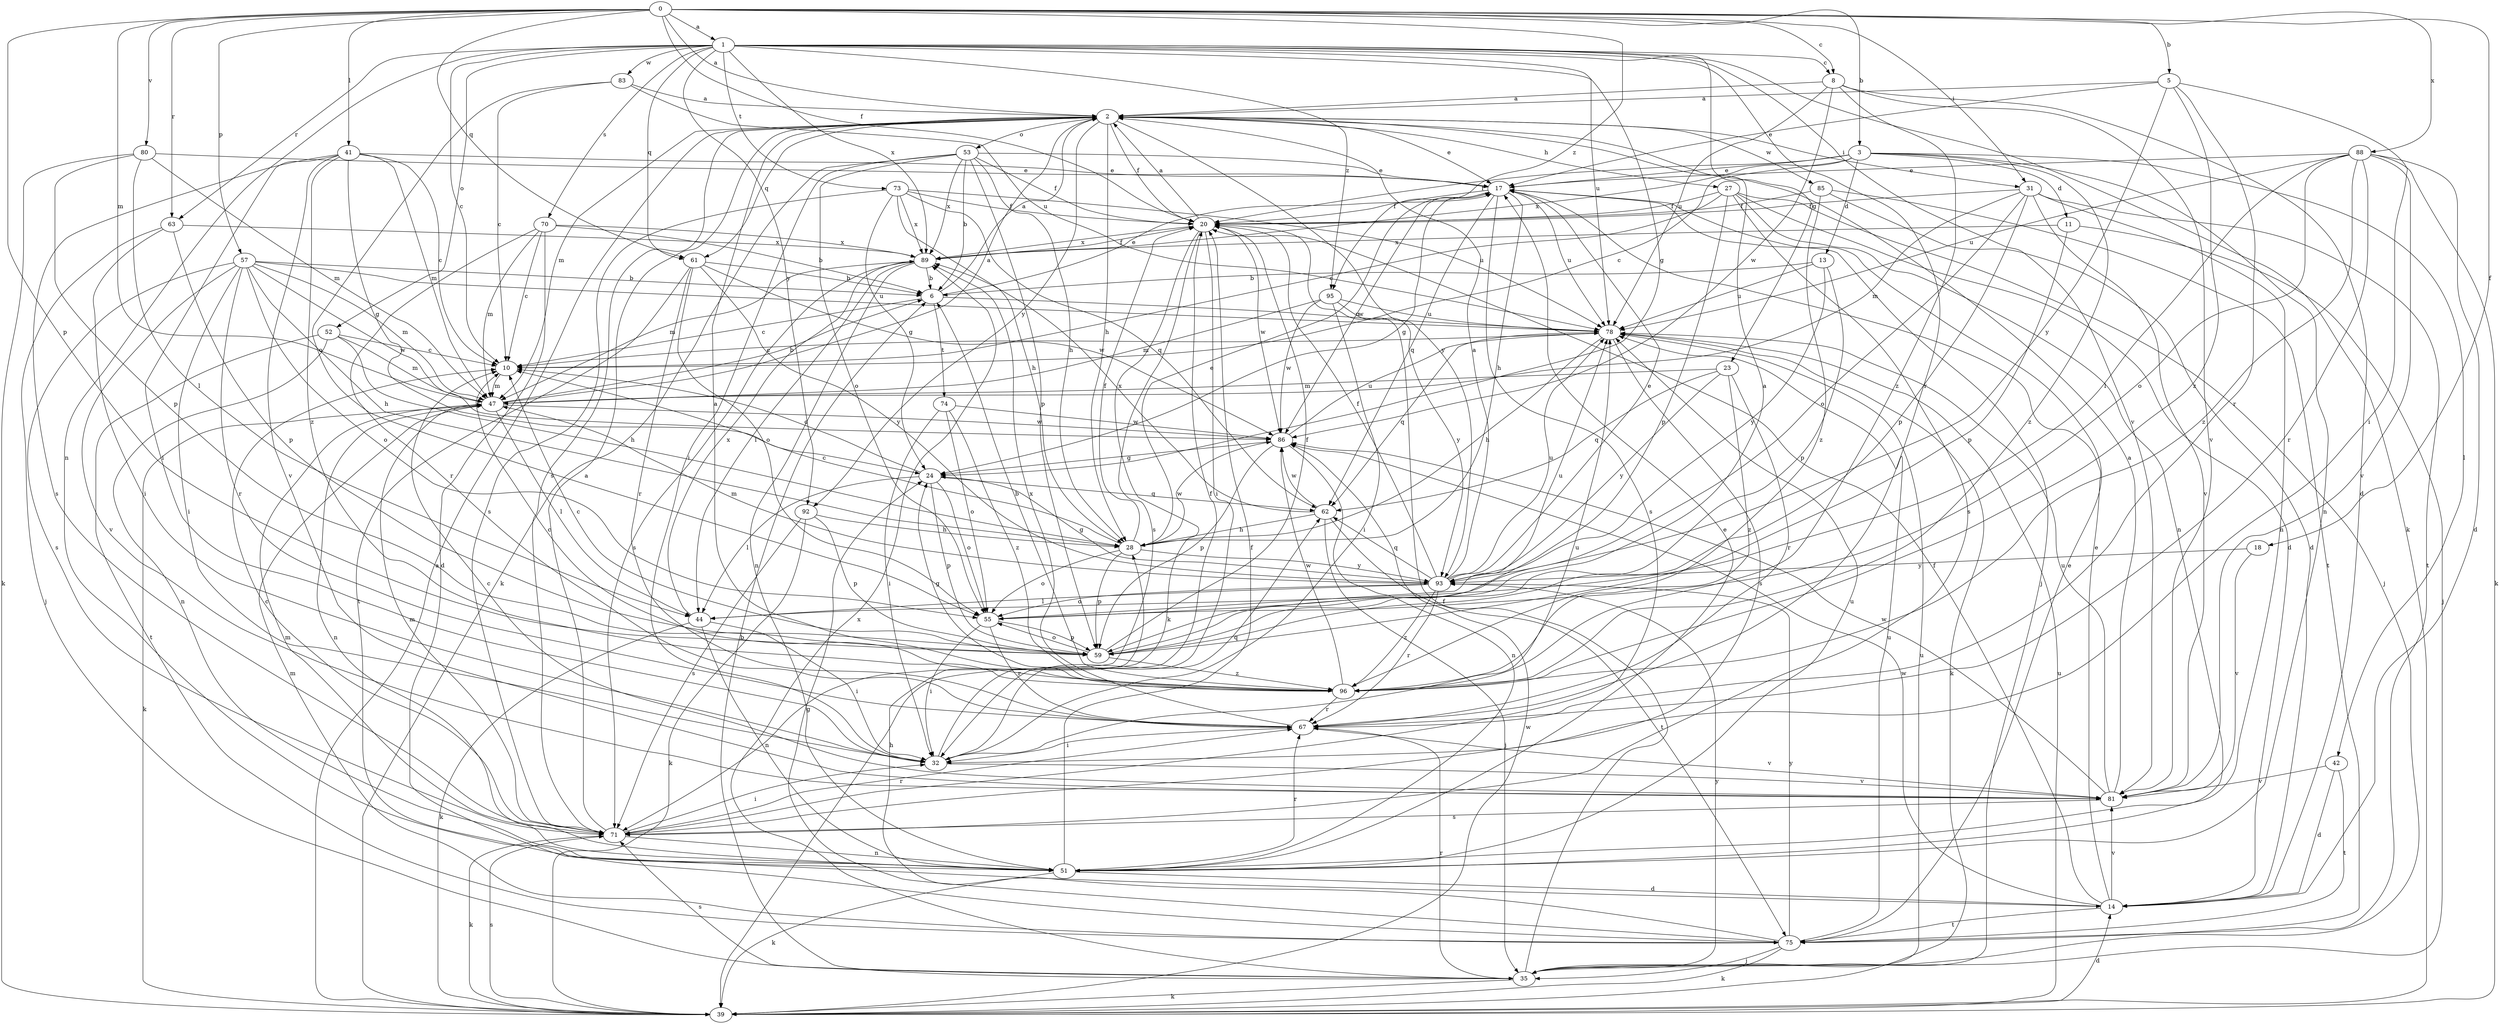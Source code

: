 strict digraph  {
0;
1;
2;
3;
5;
6;
8;
10;
11;
13;
14;
17;
18;
20;
23;
24;
27;
28;
31;
32;
35;
39;
41;
42;
44;
47;
51;
52;
53;
55;
57;
59;
61;
62;
63;
67;
70;
71;
73;
74;
75;
78;
80;
81;
83;
85;
86;
88;
89;
92;
93;
95;
96;
0 -> 1  [label=a];
0 -> 2  [label=a];
0 -> 3  [label=b];
0 -> 5  [label=b];
0 -> 8  [label=c];
0 -> 18  [label=f];
0 -> 20  [label=f];
0 -> 31  [label=i];
0 -> 41  [label=l];
0 -> 47  [label=m];
0 -> 57  [label=p];
0 -> 59  [label=p];
0 -> 61  [label=q];
0 -> 63  [label=r];
0 -> 80  [label=v];
0 -> 88  [label=x];
0 -> 95  [label=z];
1 -> 8  [label=c];
1 -> 10  [label=c];
1 -> 23  [label=g];
1 -> 24  [label=g];
1 -> 39  [label=k];
1 -> 51  [label=n];
1 -> 52  [label=o];
1 -> 61  [label=q];
1 -> 63  [label=r];
1 -> 67  [label=r];
1 -> 70  [label=s];
1 -> 73  [label=t];
1 -> 78  [label=u];
1 -> 81  [label=v];
1 -> 83  [label=w];
1 -> 89  [label=x];
1 -> 92  [label=y];
1 -> 95  [label=z];
2 -> 17  [label=e];
2 -> 20  [label=f];
2 -> 27  [label=h];
2 -> 28  [label=h];
2 -> 31  [label=i];
2 -> 47  [label=m];
2 -> 53  [label=o];
2 -> 61  [label=q];
2 -> 71  [label=s];
2 -> 85  [label=w];
2 -> 92  [label=y];
2 -> 93  [label=y];
3 -> 10  [label=c];
3 -> 11  [label=d];
3 -> 13  [label=d];
3 -> 17  [label=e];
3 -> 20  [label=f];
3 -> 42  [label=l];
3 -> 51  [label=n];
3 -> 89  [label=x];
3 -> 96  [label=z];
5 -> 2  [label=a];
5 -> 17  [label=e];
5 -> 32  [label=i];
5 -> 67  [label=r];
5 -> 93  [label=y];
5 -> 96  [label=z];
6 -> 2  [label=a];
6 -> 10  [label=c];
6 -> 17  [label=e];
6 -> 74  [label=t];
6 -> 78  [label=u];
8 -> 2  [label=a];
8 -> 14  [label=d];
8 -> 78  [label=u];
8 -> 81  [label=v];
8 -> 86  [label=w];
8 -> 96  [label=z];
10 -> 47  [label=m];
11 -> 35  [label=j];
11 -> 59  [label=p];
11 -> 89  [label=x];
13 -> 6  [label=b];
13 -> 59  [label=p];
13 -> 78  [label=u];
13 -> 93  [label=y];
14 -> 17  [label=e];
14 -> 20  [label=f];
14 -> 75  [label=t];
14 -> 81  [label=v];
14 -> 86  [label=w];
17 -> 20  [label=f];
17 -> 24  [label=g];
17 -> 28  [label=h];
17 -> 35  [label=j];
17 -> 62  [label=q];
17 -> 71  [label=s];
17 -> 78  [label=u];
17 -> 86  [label=w];
18 -> 81  [label=v];
18 -> 93  [label=y];
20 -> 2  [label=a];
20 -> 32  [label=i];
20 -> 39  [label=k];
20 -> 71  [label=s];
20 -> 86  [label=w];
20 -> 89  [label=x];
23 -> 47  [label=m];
23 -> 62  [label=q];
23 -> 67  [label=r];
23 -> 93  [label=y];
23 -> 96  [label=z];
24 -> 10  [label=c];
24 -> 44  [label=l];
24 -> 55  [label=o];
24 -> 59  [label=p];
24 -> 62  [label=q];
27 -> 10  [label=c];
27 -> 14  [label=d];
27 -> 20  [label=f];
27 -> 35  [label=j];
27 -> 51  [label=n];
27 -> 59  [label=p];
27 -> 71  [label=s];
28 -> 10  [label=c];
28 -> 17  [label=e];
28 -> 20  [label=f];
28 -> 55  [label=o];
28 -> 59  [label=p];
28 -> 86  [label=w];
28 -> 93  [label=y];
31 -> 20  [label=f];
31 -> 47  [label=m];
31 -> 51  [label=n];
31 -> 55  [label=o];
31 -> 59  [label=p];
31 -> 75  [label=t];
31 -> 81  [label=v];
32 -> 20  [label=f];
32 -> 62  [label=q];
32 -> 78  [label=u];
32 -> 81  [label=v];
35 -> 6  [label=b];
35 -> 20  [label=f];
35 -> 39  [label=k];
35 -> 67  [label=r];
35 -> 71  [label=s];
35 -> 78  [label=u];
35 -> 89  [label=x];
35 -> 93  [label=y];
39 -> 2  [label=a];
39 -> 14  [label=d];
39 -> 71  [label=s];
39 -> 78  [label=u];
39 -> 86  [label=w];
41 -> 10  [label=c];
41 -> 17  [label=e];
41 -> 24  [label=g];
41 -> 32  [label=i];
41 -> 47  [label=m];
41 -> 71  [label=s];
41 -> 81  [label=v];
41 -> 96  [label=z];
42 -> 14  [label=d];
42 -> 75  [label=t];
42 -> 81  [label=v];
44 -> 32  [label=i];
44 -> 39  [label=k];
44 -> 51  [label=n];
44 -> 89  [label=x];
47 -> 2  [label=a];
47 -> 6  [label=b];
47 -> 39  [label=k];
47 -> 44  [label=l];
47 -> 51  [label=n];
47 -> 86  [label=w];
51 -> 14  [label=d];
51 -> 17  [label=e];
51 -> 20  [label=f];
51 -> 39  [label=k];
51 -> 47  [label=m];
51 -> 67  [label=r];
51 -> 78  [label=u];
52 -> 10  [label=c];
52 -> 28  [label=h];
52 -> 47  [label=m];
52 -> 51  [label=n];
52 -> 75  [label=t];
53 -> 6  [label=b];
53 -> 17  [label=e];
53 -> 20  [label=f];
53 -> 28  [label=h];
53 -> 32  [label=i];
53 -> 39  [label=k];
53 -> 55  [label=o];
53 -> 59  [label=p];
53 -> 89  [label=x];
55 -> 32  [label=i];
55 -> 59  [label=p];
55 -> 67  [label=r];
55 -> 78  [label=u];
57 -> 6  [label=b];
57 -> 28  [label=h];
57 -> 32  [label=i];
57 -> 47  [label=m];
57 -> 55  [label=o];
57 -> 67  [label=r];
57 -> 71  [label=s];
57 -> 78  [label=u];
57 -> 81  [label=v];
57 -> 86  [label=w];
59 -> 2  [label=a];
59 -> 10  [label=c];
59 -> 20  [label=f];
59 -> 55  [label=o];
59 -> 96  [label=z];
61 -> 6  [label=b];
61 -> 55  [label=o];
61 -> 67  [label=r];
61 -> 75  [label=t];
61 -> 86  [label=w];
61 -> 93  [label=y];
62 -> 28  [label=h];
62 -> 35  [label=j];
62 -> 75  [label=t];
62 -> 86  [label=w];
62 -> 89  [label=x];
63 -> 32  [label=i];
63 -> 35  [label=j];
63 -> 59  [label=p];
63 -> 89  [label=x];
67 -> 32  [label=i];
67 -> 81  [label=v];
67 -> 89  [label=x];
70 -> 6  [label=b];
70 -> 10  [label=c];
70 -> 14  [label=d];
70 -> 47  [label=m];
70 -> 67  [label=r];
70 -> 89  [label=x];
71 -> 2  [label=a];
71 -> 10  [label=c];
71 -> 32  [label=i];
71 -> 39  [label=k];
71 -> 47  [label=m];
71 -> 51  [label=n];
71 -> 67  [label=r];
73 -> 20  [label=f];
73 -> 24  [label=g];
73 -> 28  [label=h];
73 -> 62  [label=q];
73 -> 71  [label=s];
73 -> 78  [label=u];
73 -> 89  [label=x];
74 -> 32  [label=i];
74 -> 55  [label=o];
74 -> 86  [label=w];
74 -> 96  [label=z];
75 -> 17  [label=e];
75 -> 24  [label=g];
75 -> 28  [label=h];
75 -> 35  [label=j];
75 -> 39  [label=k];
75 -> 47  [label=m];
75 -> 78  [label=u];
75 -> 93  [label=y];
78 -> 10  [label=c];
78 -> 28  [label=h];
78 -> 39  [label=k];
78 -> 62  [label=q];
78 -> 71  [label=s];
80 -> 17  [label=e];
80 -> 39  [label=k];
80 -> 44  [label=l];
80 -> 47  [label=m];
80 -> 59  [label=p];
81 -> 2  [label=a];
81 -> 10  [label=c];
81 -> 71  [label=s];
81 -> 78  [label=u];
81 -> 86  [label=w];
83 -> 2  [label=a];
83 -> 10  [label=c];
83 -> 55  [label=o];
83 -> 78  [label=u];
85 -> 14  [label=d];
85 -> 20  [label=f];
85 -> 75  [label=t];
85 -> 96  [label=z];
86 -> 24  [label=g];
86 -> 51  [label=n];
86 -> 59  [label=p];
86 -> 78  [label=u];
88 -> 14  [label=d];
88 -> 17  [label=e];
88 -> 39  [label=k];
88 -> 44  [label=l];
88 -> 55  [label=o];
88 -> 67  [label=r];
88 -> 78  [label=u];
88 -> 81  [label=v];
88 -> 96  [label=z];
89 -> 6  [label=b];
89 -> 20  [label=f];
89 -> 44  [label=l];
89 -> 47  [label=m];
89 -> 51  [label=n];
89 -> 71  [label=s];
92 -> 28  [label=h];
92 -> 39  [label=k];
92 -> 59  [label=p];
92 -> 71  [label=s];
93 -> 2  [label=a];
93 -> 17  [label=e];
93 -> 20  [label=f];
93 -> 24  [label=g];
93 -> 44  [label=l];
93 -> 47  [label=m];
93 -> 55  [label=o];
93 -> 62  [label=q];
93 -> 67  [label=r];
93 -> 78  [label=u];
93 -> 96  [label=z];
95 -> 32  [label=i];
95 -> 47  [label=m];
95 -> 78  [label=u];
95 -> 86  [label=w];
95 -> 93  [label=y];
96 -> 2  [label=a];
96 -> 6  [label=b];
96 -> 10  [label=c];
96 -> 24  [label=g];
96 -> 67  [label=r];
96 -> 86  [label=w];
}
